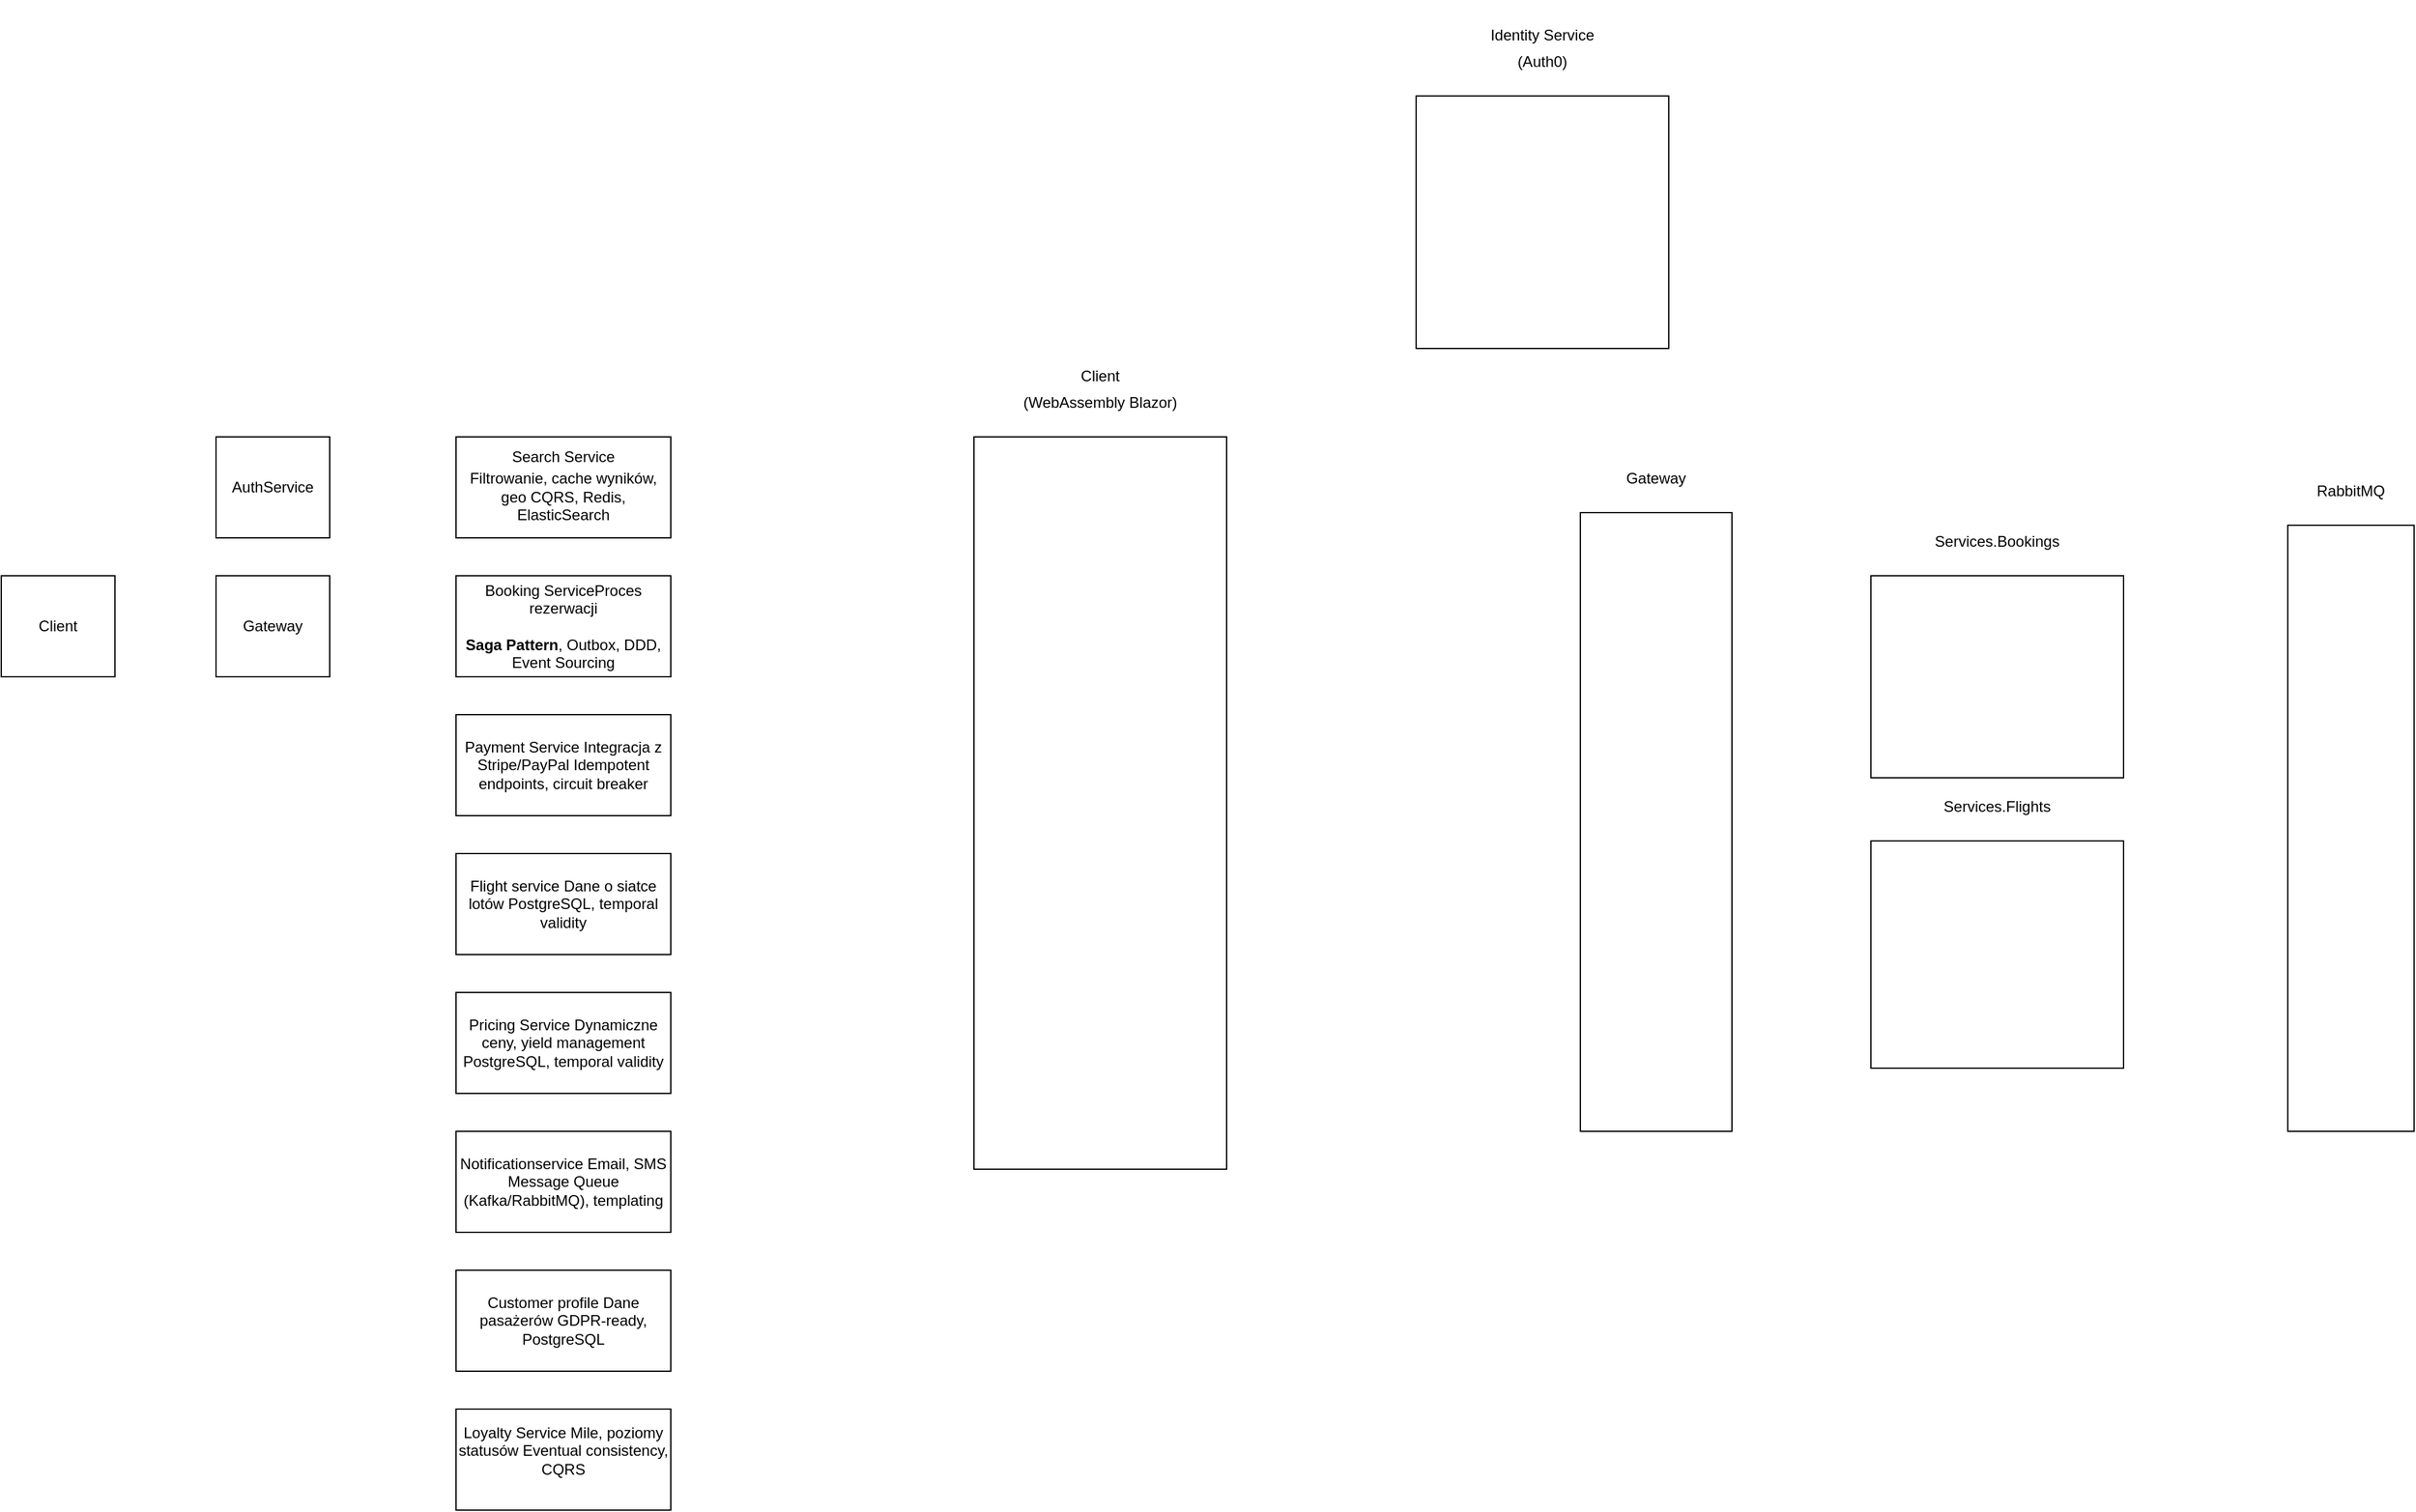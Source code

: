 <mxfile version="28.0.9">
  <diagram name="Strona-1" id="gSV7rUxpLoDCu4aDhNh0">
    <mxGraphModel dx="1956" dy="2123" grid="1" gridSize="10" guides="1" tooltips="1" connect="1" arrows="1" fold="1" page="1" pageScale="1" pageWidth="850" pageHeight="1100" math="0" shadow="0">
      <root>
        <mxCell id="0" />
        <mxCell id="1" parent="0" />
        <mxCell id="VJRuH1qxaC6Qky_t1Hv3-1" value="Client" style="rounded=0;whiteSpace=wrap;html=1;" parent="1" vertex="1">
          <mxGeometry x="80" y="120" width="90" height="80" as="geometry" />
        </mxCell>
        <mxCell id="VJRuH1qxaC6Qky_t1Hv3-2" value="Gateway" style="rounded=0;whiteSpace=wrap;html=1;" parent="1" vertex="1">
          <mxGeometry x="250" y="120" width="90" height="80" as="geometry" />
        </mxCell>
        <mxCell id="VJRuH1qxaC6Qky_t1Hv3-3" value="Search Service&lt;div&gt;&lt;table&gt;&lt;tbody&gt;&lt;tr data-end=&quot;2135&quot; data-start=&quot;2051&quot;&gt;&lt;td data-col-size=&quot;sm&quot; data-end=&quot;2105&quot; data-start=&quot;2071&quot;&gt;Filtrowanie, cache wyników, geo CQRS, Redis, ElasticSearch&lt;/td&gt;&lt;/tr&gt;&lt;/tbody&gt;&lt;/table&gt;&lt;/div&gt;" style="rounded=0;whiteSpace=wrap;html=1;" parent="1" vertex="1">
          <mxGeometry x="440" y="10" width="170" height="80" as="geometry" />
        </mxCell>
        <mxCell id="VJRuH1qxaC6Qky_t1Hv3-5" value="AuthService" style="rounded=0;whiteSpace=wrap;html=1;" parent="1" vertex="1">
          <mxGeometry x="250" y="10" width="90" height="80" as="geometry" />
        </mxCell>
        <mxCell id="VJRuH1qxaC6Qky_t1Hv3-6" value="Booking ServiceProces rezerwacji&lt;div&gt;&lt;br&gt;&lt;/div&gt;&lt;div&gt;&lt;strong data-end=&quot;2195&quot; data-start=&quot;2179&quot;&gt;Saga Pattern&lt;/strong&gt;, Outbox, DDD, Event Sourcing&lt;/div&gt;" style="rounded=0;whiteSpace=wrap;html=1;" parent="1" vertex="1">
          <mxGeometry x="440" y="120" width="170" height="80" as="geometry" />
        </mxCell>
        <mxCell id="VJRuH1qxaC6Qky_t1Hv3-7" value="Payment Service Integracja z Stripe/PayPal Idempotent endpoints, circuit breaker" style="rounded=0;whiteSpace=wrap;html=1;" parent="1" vertex="1">
          <mxGeometry x="440" y="230" width="170" height="80" as="geometry" />
        </mxCell>
        <mxCell id="VJRuH1qxaC6Qky_t1Hv3-8" value="Flight service Dane o siatce lotów PostgreSQL, temporal validity" style="rounded=0;whiteSpace=wrap;html=1;" parent="1" vertex="1">
          <mxGeometry x="440" y="340" width="170" height="80" as="geometry" />
        </mxCell>
        <mxCell id="VJRuH1qxaC6Qky_t1Hv3-9" value="Pricing Service Dynamiczne ceny, yield management PostgreSQL, temporal validity" style="rounded=0;whiteSpace=wrap;html=1;" parent="1" vertex="1">
          <mxGeometry x="440" y="450" width="170" height="80" as="geometry" />
        </mxCell>
        <mxCell id="VJRuH1qxaC6Qky_t1Hv3-10" value="Notificationservice Email, SMS Message Queue (Kafka/RabbitMQ), templating" style="rounded=0;whiteSpace=wrap;html=1;" parent="1" vertex="1">
          <mxGeometry x="440" y="560" width="170" height="80" as="geometry" />
        </mxCell>
        <mxCell id="VJRuH1qxaC6Qky_t1Hv3-11" value="&lt;div&gt;Customer profile&amp;nbsp;&lt;span style=&quot;background-color: transparent; color: light-dark(rgb(0, 0, 0), rgb(255, 255, 255));&quot;&gt;Dane pasażerów&amp;nbsp;&lt;/span&gt;&lt;span style=&quot;background-color: transparent; color: light-dark(rgb(0, 0, 0), rgb(255, 255, 255));&quot;&gt;GDPR-ready, PostgreSQL&lt;/span&gt;&lt;/div&gt;" style="rounded=0;whiteSpace=wrap;html=1;" parent="1" vertex="1">
          <mxGeometry x="440" y="670" width="170" height="80" as="geometry" />
        </mxCell>
        <mxCell id="VJRuH1qxaC6Qky_t1Hv3-12" value="Loyalty Service Mile, poziomy statusów Eventual consistency, CQRS&lt;div&gt;&lt;br&gt;&lt;/div&gt;" style="rounded=0;whiteSpace=wrap;html=1;" parent="1" vertex="1">
          <mxGeometry x="440" y="780" width="170" height="80" as="geometry" />
        </mxCell>
        <mxCell id="p23vs5U11JarWuuelFrA-1" value="&lt;h2&gt;&lt;div style=&quot;&quot;&gt;&lt;span style=&quot;background-color: transparent; color: light-dark(rgb(0, 0, 0), rgb(255, 255, 255)); font-size: 12px; font-weight: normal;&quot;&gt;Client&lt;/span&gt;&lt;/div&gt;&lt;div style=&quot;&quot;&gt;&lt;span style=&quot;background-color: transparent; color: light-dark(rgb(0, 0, 0), rgb(255, 255, 255)); font-size: 12px; font-weight: normal;&quot;&gt;(WebAssembly Blazor)&lt;/span&gt;&lt;/div&gt;&lt;/h2&gt;" style="rounded=0;whiteSpace=wrap;html=1;align=center;labelPosition=center;verticalLabelPosition=top;verticalAlign=bottom;" vertex="1" parent="1">
          <mxGeometry x="850" y="10" width="200" height="580" as="geometry" />
        </mxCell>
        <mxCell id="p23vs5U11JarWuuelFrA-2" value="&lt;h2&gt;&lt;div style=&quot;&quot;&gt;&lt;span style=&quot;font-size: 12px; font-weight: 400;&quot;&gt;Gateway&lt;/span&gt;&lt;/div&gt;&lt;/h2&gt;" style="rounded=0;whiteSpace=wrap;html=1;align=center;labelPosition=center;verticalLabelPosition=top;verticalAlign=bottom;" vertex="1" parent="1">
          <mxGeometry x="1330" y="70" width="120" height="490" as="geometry" />
        </mxCell>
        <mxCell id="p23vs5U11JarWuuelFrA-4" value="&lt;h2&gt;&lt;div style=&quot;&quot;&gt;&lt;span style=&quot;font-size: 12px; font-weight: 400;&quot;&gt;Identity Service&lt;/span&gt;&lt;/div&gt;&lt;div style=&quot;&quot;&gt;&lt;span style=&quot;font-size: 12px; font-weight: 400;&quot;&gt;(Auth0)&lt;/span&gt;&lt;/div&gt;&lt;/h2&gt;" style="rounded=0;whiteSpace=wrap;html=1;align=center;labelPosition=center;verticalLabelPosition=top;verticalAlign=bottom;" vertex="1" parent="1">
          <mxGeometry x="1200" y="-260" width="200" height="200" as="geometry" />
        </mxCell>
        <mxCell id="p23vs5U11JarWuuelFrA-8" value="&lt;h2&gt;&lt;div style=&quot;&quot;&gt;&lt;span style=&quot;font-size: 12px; font-weight: 400;&quot;&gt;Services.Bookings&lt;/span&gt;&lt;/div&gt;&lt;/h2&gt;" style="rounded=0;whiteSpace=wrap;html=1;align=center;labelPosition=center;verticalLabelPosition=top;verticalAlign=bottom;" vertex="1" parent="1">
          <mxGeometry x="1560" y="120" width="200" height="160" as="geometry" />
        </mxCell>
        <mxCell id="p23vs5U11JarWuuelFrA-12" value="&lt;h2&gt;&lt;div style=&quot;&quot;&gt;&lt;span style=&quot;font-size: 12px; font-weight: 400;&quot;&gt;Services.Flights&lt;/span&gt;&lt;/div&gt;&lt;/h2&gt;" style="rounded=0;whiteSpace=wrap;html=1;align=center;labelPosition=center;verticalLabelPosition=top;verticalAlign=bottom;" vertex="1" parent="1">
          <mxGeometry x="1560" y="330" width="200" height="180" as="geometry" />
        </mxCell>
        <mxCell id="p23vs5U11JarWuuelFrA-14" value="&lt;h2&gt;&lt;div style=&quot;&quot;&gt;&lt;span style=&quot;font-size: 12px; font-weight: 400;&quot;&gt;RabbitMQ&lt;/span&gt;&lt;/div&gt;&lt;/h2&gt;" style="rounded=0;whiteSpace=wrap;html=1;align=center;labelPosition=center;verticalLabelPosition=top;verticalAlign=bottom;" vertex="1" parent="1">
          <mxGeometry x="1890" y="80" width="100" height="480" as="geometry" />
        </mxCell>
      </root>
    </mxGraphModel>
  </diagram>
</mxfile>
